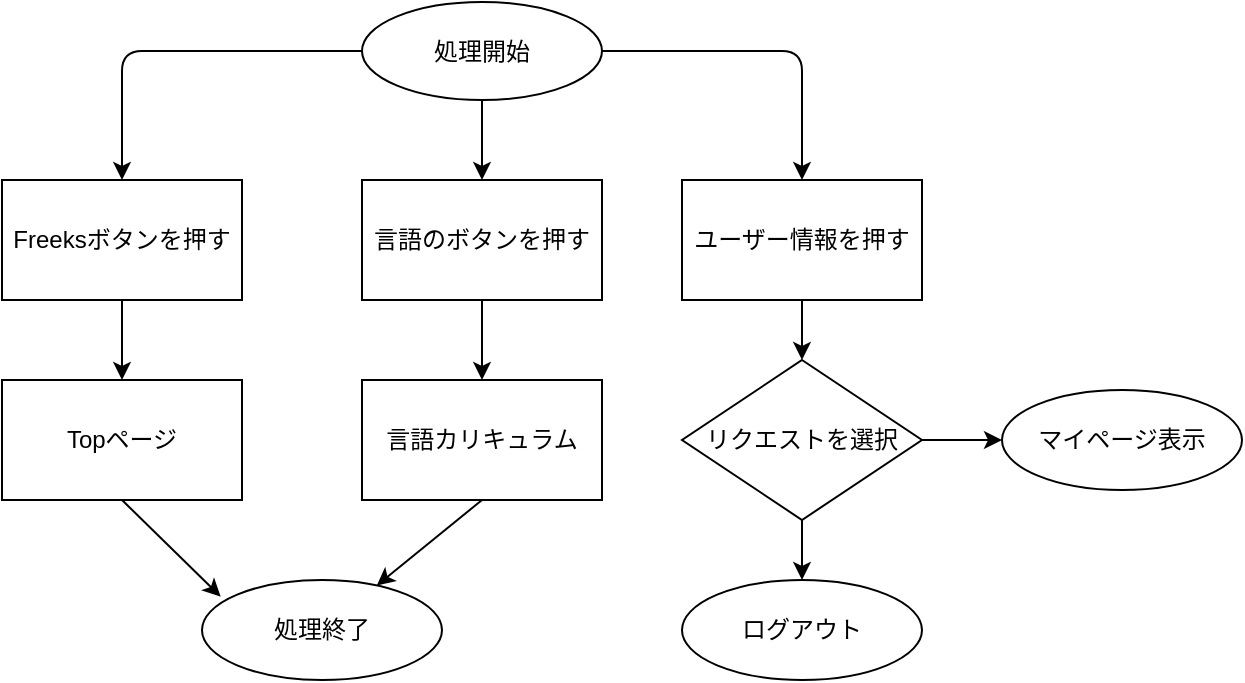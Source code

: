 <mxfile>
    <diagram id="MvyN3oQPeh9-OMZJM1PU" name="ページ1">
        <mxGraphModel dx="564" dy="1591" grid="1" gridSize="10" guides="1" tooltips="1" connect="1" arrows="1" fold="1" page="1" pageScale="1" pageWidth="827" pageHeight="1169" math="0" shadow="0">
            <root>
                <mxCell id="0"/>
                <mxCell id="1" parent="0"/>
                <mxCell id="11" style="edgeStyle=none;html=1;exitX=0.5;exitY=1;exitDx=0;exitDy=0;entryX=0.5;entryY=0;entryDx=0;entryDy=0;" parent="1" source="2" target="3" edge="1">
                    <mxGeometry relative="1" as="geometry"/>
                </mxCell>
                <mxCell id="13" style="edgeStyle=orthogonalEdgeStyle;html=1;exitX=0;exitY=0.5;exitDx=0;exitDy=0;entryX=0.5;entryY=0;entryDx=0;entryDy=0;" parent="1" source="2" target="7" edge="1">
                    <mxGeometry relative="1" as="geometry"/>
                </mxCell>
                <mxCell id="14" style="edgeStyle=orthogonalEdgeStyle;html=1;exitX=1;exitY=0.5;exitDx=0;exitDy=0;entryX=0.5;entryY=0;entryDx=0;entryDy=0;" parent="1" source="2" target="9" edge="1">
                    <mxGeometry relative="1" as="geometry"/>
                </mxCell>
                <mxCell id="2" value="処理開始" style="ellipse;whiteSpace=wrap;html=1;" parent="1" vertex="1">
                    <mxGeometry x="200" y="-1169" width="120" height="49" as="geometry"/>
                </mxCell>
                <mxCell id="12" style="edgeStyle=none;html=1;exitX=0.5;exitY=1;exitDx=0;exitDy=0;entryX=0.5;entryY=0;entryDx=0;entryDy=0;" parent="1" source="3" target="6" edge="1">
                    <mxGeometry relative="1" as="geometry"/>
                </mxCell>
                <mxCell id="3" value="言語のボタンを押す" style="rounded=0;whiteSpace=wrap;html=1;" parent="1" vertex="1">
                    <mxGeometry x="200" y="-1080" width="120" height="60" as="geometry"/>
                </mxCell>
                <mxCell id="22" style="edgeStyle=none;html=1;exitX=0.5;exitY=1;exitDx=0;exitDy=0;" parent="1" source="6" target="21" edge="1">
                    <mxGeometry relative="1" as="geometry"/>
                </mxCell>
                <mxCell id="6" value="言語カリキュラム" style="rounded=0;whiteSpace=wrap;html=1;" parent="1" vertex="1">
                    <mxGeometry x="200" y="-980" width="120" height="60" as="geometry"/>
                </mxCell>
                <mxCell id="15" value="" style="edgeStyle=orthogonalEdgeStyle;html=1;" parent="1" source="7" target="8" edge="1">
                    <mxGeometry relative="1" as="geometry"/>
                </mxCell>
                <mxCell id="7" value="Freeksボタンを押す" style="rounded=0;whiteSpace=wrap;html=1;" parent="1" vertex="1">
                    <mxGeometry x="20" y="-1080" width="120" height="60" as="geometry"/>
                </mxCell>
                <mxCell id="23" style="edgeStyle=none;html=1;exitX=0.5;exitY=1;exitDx=0;exitDy=0;entryX=0.078;entryY=0.167;entryDx=0;entryDy=0;entryPerimeter=0;" parent="1" source="8" target="21" edge="1">
                    <mxGeometry relative="1" as="geometry"/>
                </mxCell>
                <mxCell id="8" value="Topページ" style="rounded=0;whiteSpace=wrap;html=1;" parent="1" vertex="1">
                    <mxGeometry x="20" y="-980" width="120" height="60" as="geometry"/>
                </mxCell>
                <mxCell id="16" style="edgeStyle=orthogonalEdgeStyle;html=1;exitX=0.5;exitY=1;exitDx=0;exitDy=0;" parent="1" source="9" target="10" edge="1">
                    <mxGeometry relative="1" as="geometry"/>
                </mxCell>
                <mxCell id="9" value="ユーザー情報を押す" style="rounded=0;whiteSpace=wrap;html=1;" parent="1" vertex="1">
                    <mxGeometry x="360" y="-1080" width="120" height="60" as="geometry"/>
                </mxCell>
                <mxCell id="19" style="html=1;exitX=0.5;exitY=1;exitDx=0;exitDy=0;entryX=0.5;entryY=0;entryDx=0;entryDy=0;" parent="1" source="10" target="18" edge="1">
                    <mxGeometry relative="1" as="geometry"/>
                </mxCell>
                <mxCell id="20" style="edgeStyle=none;html=1;exitX=1;exitY=0.5;exitDx=0;exitDy=0;" parent="1" source="10" target="17" edge="1">
                    <mxGeometry relative="1" as="geometry"/>
                </mxCell>
                <mxCell id="10" value="リクエストを選択" style="rhombus;whiteSpace=wrap;html=1;" parent="1" vertex="1">
                    <mxGeometry x="360" y="-990" width="120" height="80" as="geometry"/>
                </mxCell>
                <mxCell id="17" value="マイページ表示" style="ellipse;whiteSpace=wrap;html=1;" parent="1" vertex="1">
                    <mxGeometry x="520" y="-975" width="120" height="50" as="geometry"/>
                </mxCell>
                <mxCell id="18" value="ログアウト" style="ellipse;whiteSpace=wrap;html=1;" parent="1" vertex="1">
                    <mxGeometry x="360" y="-880" width="120" height="50" as="geometry"/>
                </mxCell>
                <mxCell id="21" value="処理終了" style="ellipse;whiteSpace=wrap;html=1;" parent="1" vertex="1">
                    <mxGeometry x="120" y="-880" width="120" height="50" as="geometry"/>
                </mxCell>
            </root>
        </mxGraphModel>
    </diagram>
</mxfile>